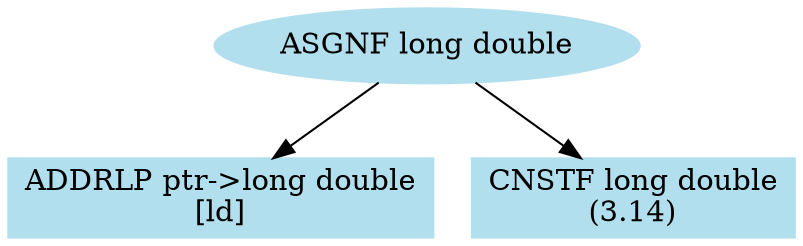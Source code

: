 ////////////////////////////////////////////////////////////////////////////////
// Generate the dot file for drawing semantic structure of statements

// File name: test.c
// Line number: 10
////////////////////////////////////////////////////////////////////////////////

digraph semantic_dag  {
    node [color=lightblue2, style=filled];

    v1 [label="ASGNF long double"];
    v2 [label="ADDRLP ptr->long double\n\[ld\]", shape=box];
    v3 [label="CNSTF long double\n\(3.14\)", shape=box];
    v1 -> v2;
    v1 -> v3;

}

